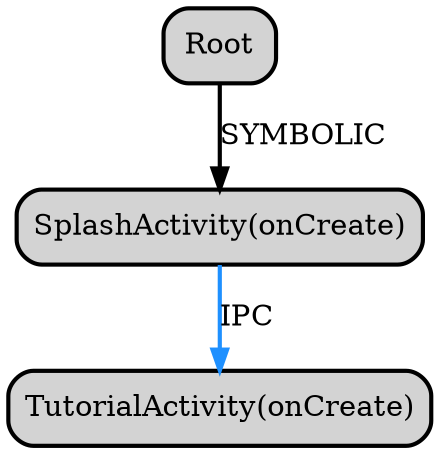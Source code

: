 digraph "CallGraph" {
    node [style="rounded,bold,filled"];
    node [shape=box];
    "Root" [label="Root",];
    "privacyfriendlyshoppinglist.secuso.org.privacyfriendlyshoppinglist.ui.main.SplashActivity: void onCreate(android.os.Bundle)" [label="SplashActivity(onCreate)",];
    "Root"->"privacyfriendlyshoppinglist.secuso.org.privacyfriendlyshoppinglist.ui.main.SplashActivity: void onCreate(android.os.Bundle)" [label="SYMBOLIC",style=bold,color=black,];
    "privacyfriendlyshoppinglist.secuso.org.privacyfriendlyshoppinglist.ui.tutorial.TutorialActivity: void onCreate(android.os.Bundle)" [label="TutorialActivity(onCreate)",];
    "privacyfriendlyshoppinglist.secuso.org.privacyfriendlyshoppinglist.ui.main.SplashActivity: void onCreate(android.os.Bundle)"->"privacyfriendlyshoppinglist.secuso.org.privacyfriendlyshoppinglist.ui.tutorial.TutorialActivity: void onCreate(android.os.Bundle)" [label="IPC",style=bold,color=dodgerblue,];
}